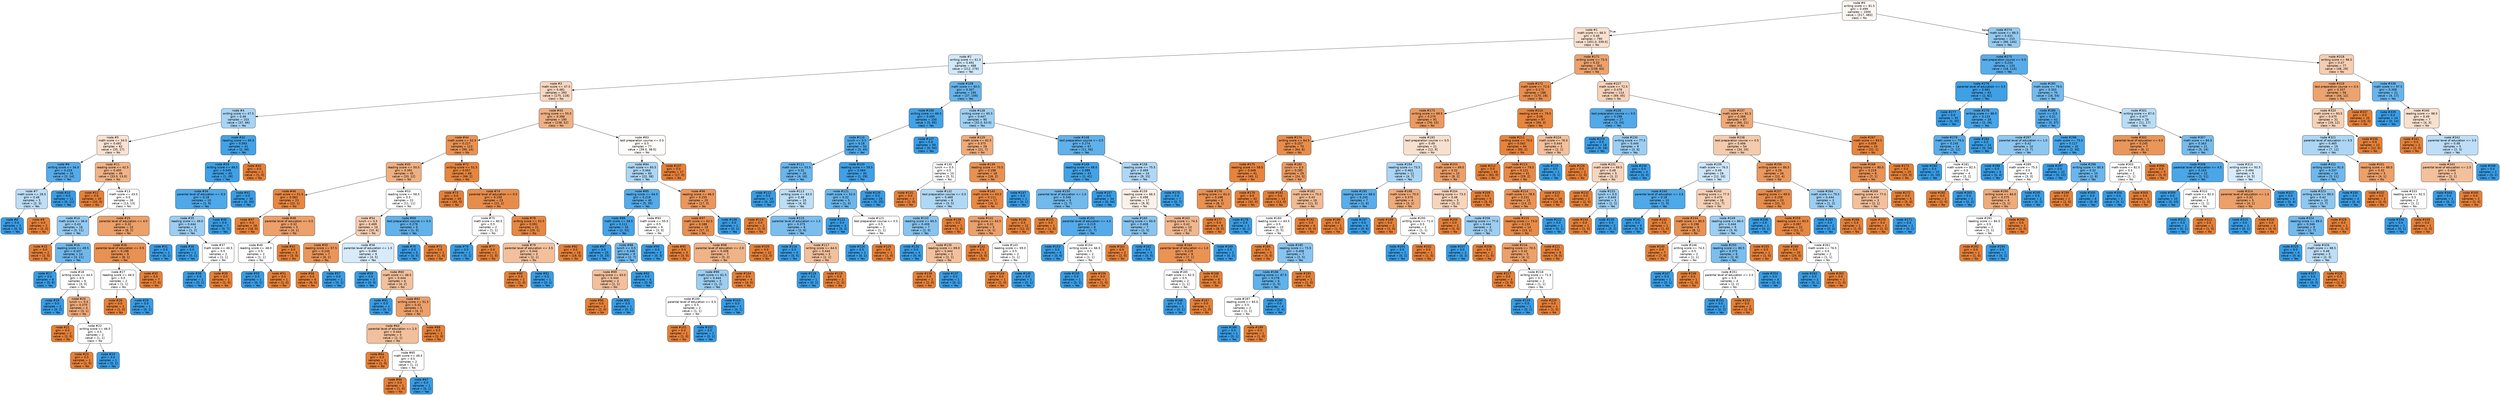 digraph Tree {
node [shape=box, style="filled, rounded", color="black", fontname="helvetica"] ;
edge [fontname="helvetica"] ;
0 [label="node #0\nwriting score <= 81.5\ngini = 0.499\nsamples = 1000\nvalue = [517, 483]\nclass = No", fillcolor="#fdf7f2"] ;
1 [label="node #1\nmath score <= 66.5\ngini = 0.49\nsamples = 790\nvalue = [451.0, 339.0]\nclass = No", fillcolor="#f9e0ce"] ;
0 -> 1 [labeldistance=2.5, labelangle=45, headlabel="True"] ;
2 [label="node #2\nwriting score <= 61.5\ngini = 0.491\nsamples = 488\nvalue = [212, 276]\nclass = Yes", fillcolor="#d1e8f9"] ;
1 -> 2 ;
3 [label="node #3\nmath score <= 47.5\ngini = 0.481\nsamples = 293\nvalue = [175, 118]\nclass = No", fillcolor="#f7d6bf"] ;
2 -> 3 ;
4 [label="node #4\nwriting score <= 47.5\ngini = 0.46\nsamples = 103\nvalue = [37, 66]\nclass = Yes", fillcolor="#a8d4f4"] ;
3 -> 4 ;
5 [label="node #5\nmath score <= 34.5\ngini = 0.492\nsamples = 62\nvalue = [35, 27]\nclass = No", fillcolor="#f9e2d2"] ;
4 -> 5 ;
6 [label="node #6\nwriting score <= 34.0\ngini = 0.219\nsamples = 16\nvalue = [2, 14]\nclass = Yes", fillcolor="#55abe9"] ;
5 -> 6 ;
7 [label="node #7\nmath score <= 28.5\ngini = 0.48\nsamples = 5\nvalue = [2, 3]\nclass = Yes", fillcolor="#bddef6"] ;
6 -> 7 ;
8 [label="node #8\ngini = 0.0\nsamples = 3\nvalue = [0, 3]\nclass = Yes", fillcolor="#399de5"] ;
7 -> 8 ;
9 [label="node #9\ngini = 0.0\nsamples = 2\nvalue = [2, 0]\nclass = No", fillcolor="#e58139"] ;
7 -> 9 ;
10 [label="node #10\ngini = 0.0\nsamples = 11\nvalue = [0, 11]\nclass = Yes", fillcolor="#399de5"] ;
6 -> 10 ;
11 [label="node #11\nreading score <= 42.5\ngini = 0.405\nsamples = 46\nvalue = [33.0, 13.0]\nclass = No", fillcolor="#efb387"] ;
5 -> 11 ;
12 [label="node #12\ngini = 0.0\nsamples = 20\nvalue = [20, 0]\nclass = No", fillcolor="#e58139"] ;
11 -> 12 ;
13 [label="node #13\nmath score <= 43.5\ngini = 0.5\nsamples = 26\nvalue = [13, 13]\nclass = No", fillcolor="#ffffff"] ;
11 -> 13 ;
14 [label="node #14\nmath score <= 36.0\ngini = 0.43\nsamples = 16\nvalue = [5, 11]\nclass = Yes", fillcolor="#93caf1"] ;
13 -> 14 ;
15 [label="node #15\ngini = 0.0\nsamples = 2\nvalue = [2, 0]\nclass = No", fillcolor="#e58139"] ;
14 -> 15 ;
16 [label="node #16\nreading score <= 49.5\ngini = 0.337\nsamples = 14\nvalue = [3, 11]\nclass = Yes", fillcolor="#6fb8ec"] ;
14 -> 16 ;
17 [label="node #17\ngini = 0.0\nsamples = 8\nvalue = [0, 8]\nclass = Yes", fillcolor="#399de5"] ;
16 -> 17 ;
18 [label="node #18\nwriting score <= 44.5\ngini = 0.5\nsamples = 6\nvalue = [3, 3]\nclass = No", fillcolor="#ffffff"] ;
16 -> 18 ;
19 [label="node #19\ngini = 0.0\nsamples = 2\nvalue = [0, 2]\nclass = Yes", fillcolor="#399de5"] ;
18 -> 19 ;
20 [label="node #20\nlunch <= 0.5\ngini = 0.375\nsamples = 4\nvalue = [3, 1]\nclass = No", fillcolor="#eeab7b"] ;
18 -> 20 ;
21 [label="node #21\ngini = 0.0\nsamples = 2\nvalue = [2, 0]\nclass = No", fillcolor="#e58139"] ;
20 -> 21 ;
22 [label="node #22\nwriting score <= 46.0\ngini = 0.5\nsamples = 2\nvalue = [1, 1]\nclass = No", fillcolor="#ffffff"] ;
20 -> 22 ;
23 [label="node #23\ngini = 0.0\nsamples = 1\nvalue = [1, 0]\nclass = No", fillcolor="#e58139"] ;
22 -> 23 ;
24 [label="node #24\ngini = 0.0\nsamples = 1\nvalue = [0, 1]\nclass = Yes", fillcolor="#399de5"] ;
22 -> 24 ;
25 [label="node #25\nparental level of education <= 4.0\ngini = 0.32\nsamples = 10\nvalue = [8, 2]\nclass = No", fillcolor="#eca06a"] ;
13 -> 25 ;
26 [label="node #26\nparental level of education <= 0.5\ngini = 0.198\nsamples = 9\nvalue = [8, 1]\nclass = No", fillcolor="#e89152"] ;
25 -> 26 ;
27 [label="node #27\nreading score <= 46.5\ngini = 0.5\nsamples = 2\nvalue = [1, 1]\nclass = No", fillcolor="#ffffff"] ;
26 -> 27 ;
28 [label="node #28\ngini = 0.0\nsamples = 1\nvalue = [1, 0]\nclass = No", fillcolor="#e58139"] ;
27 -> 28 ;
29 [label="node #29\ngini = 0.0\nsamples = 1\nvalue = [0, 1]\nclass = Yes", fillcolor="#399de5"] ;
27 -> 29 ;
30 [label="node #30\ngini = 0.0\nsamples = 7\nvalue = [7, 0]\nclass = No", fillcolor="#e58139"] ;
26 -> 30 ;
31 [label="node #31\ngini = 0.0\nsamples = 1\nvalue = [0, 1]\nclass = Yes", fillcolor="#399de5"] ;
25 -> 31 ;
32 [label="node #32\nreading score <= 65.5\ngini = 0.093\nsamples = 41\nvalue = [2, 39]\nclass = Yes", fillcolor="#43a2e6"] ;
4 -> 32 ;
33 [label="node #33\nwriting score <= 49.5\ngini = 0.049\nsamples = 40\nvalue = [1, 39]\nclass = Yes", fillcolor="#3ea0e6"] ;
32 -> 33 ;
34 [label="node #34\nparental level of education <= 0.5\ngini = 0.18\nsamples = 10\nvalue = [1, 9]\nclass = Yes", fillcolor="#4fa8e8"] ;
33 -> 34 ;
35 [label="node #35\nreading score <= 49.0\ngini = 0.444\nsamples = 3\nvalue = [1, 2]\nclass = Yes", fillcolor="#9ccef2"] ;
34 -> 35 ;
36 [label="node #36\ngini = 0.0\nsamples = 1\nvalue = [0, 1]\nclass = Yes", fillcolor="#399de5"] ;
35 -> 36 ;
37 [label="node #37\nmath score <= 40.5\ngini = 0.5\nsamples = 2\nvalue = [1, 1]\nclass = No", fillcolor="#ffffff"] ;
35 -> 37 ;
38 [label="node #38\ngini = 0.0\nsamples = 1\nvalue = [0, 1]\nclass = Yes", fillcolor="#399de5"] ;
37 -> 38 ;
39 [label="node #39\ngini = 0.0\nsamples = 1\nvalue = [1, 0]\nclass = No", fillcolor="#e58139"] ;
37 -> 39 ;
40 [label="node #40\ngini = 0.0\nsamples = 7\nvalue = [0, 7]\nclass = Yes", fillcolor="#399de5"] ;
34 -> 40 ;
41 [label="node #41\ngini = 0.0\nsamples = 30\nvalue = [0, 30]\nclass = Yes", fillcolor="#399de5"] ;
33 -> 41 ;
42 [label="node #42\ngini = 0.0\nsamples = 1\nvalue = [1, 0]\nclass = No", fillcolor="#e58139"] ;
32 -> 42 ;
43 [label="node #43\nwriting score <= 55.5\ngini = 0.398\nsamples = 190\nvalue = [138, 52]\nclass = No", fillcolor="#efb084"] ;
3 -> 43 ;
44 [label="node #44\nmath score <= 52.5\ngini = 0.217\nsamples = 113\nvalue = [99, 14]\nclass = No", fillcolor="#e99355"] ;
43 -> 44 ;
45 [label="node #45\nreading score <= 50.5\ngini = 0.391\nsamples = 45\nvalue = [33, 12]\nclass = No", fillcolor="#eeaf81"] ;
44 -> 45 ;
46 [label="node #46\nmath score <= 51.5\ngini = 0.083\nsamples = 23\nvalue = [22, 1]\nclass = No", fillcolor="#e68742"] ;
45 -> 46 ;
47 [label="node #47\ngini = 0.0\nsamples = 18\nvalue = [18, 0]\nclass = No", fillcolor="#e58139"] ;
46 -> 47 ;
48 [label="node #48\nparental level of education <= 0.5\ngini = 0.32\nsamples = 5\nvalue = [4, 1]\nclass = No", fillcolor="#eca06a"] ;
46 -> 48 ;
49 [label="node #49\nreading score <= 48.0\ngini = 0.5\nsamples = 2\nvalue = [1, 1]\nclass = No", fillcolor="#ffffff"] ;
48 -> 49 ;
50 [label="node #50\ngini = 0.0\nsamples = 1\nvalue = [0, 1]\nclass = Yes", fillcolor="#399de5"] ;
49 -> 50 ;
51 [label="node #51\ngini = 0.0\nsamples = 1\nvalue = [1, 0]\nclass = No", fillcolor="#e58139"] ;
49 -> 51 ;
52 [label="node #52\ngini = 0.0\nsamples = 3\nvalue = [3, 0]\nclass = No", fillcolor="#e58139"] ;
48 -> 52 ;
53 [label="node #53\nreading score <= 58.5\ngini = 0.5\nsamples = 22\nvalue = [11, 11]\nclass = No", fillcolor="#ffffff"] ;
45 -> 53 ;
54 [label="node #54\nlunch <= 0.5\ngini = 0.469\nsamples = 16\nvalue = [10, 6]\nclass = No", fillcolor="#f5cdb0"] ;
53 -> 54 ;
55 [label="node #55\nreading score <= 57.5\ngini = 0.245\nsamples = 7\nvalue = [6, 1]\nclass = No", fillcolor="#e9965a"] ;
54 -> 55 ;
56 [label="node #56\ngini = 0.0\nsamples = 6\nvalue = [6, 0]\nclass = No", fillcolor="#e58139"] ;
55 -> 56 ;
57 [label="node #57\ngini = 0.0\nsamples = 1\nvalue = [0, 1]\nclass = Yes", fillcolor="#399de5"] ;
55 -> 57 ;
58 [label="node #58\nparental level of education <= 1.5\ngini = 0.494\nsamples = 9\nvalue = [4, 5]\nclass = Yes", fillcolor="#d7ebfa"] ;
54 -> 58 ;
59 [label="node #59\ngini = 0.0\nsamples = 3\nvalue = [0, 3]\nclass = Yes", fillcolor="#399de5"] ;
58 -> 59 ;
60 [label="node #60\nmath score <= 48.5\ngini = 0.444\nsamples = 6\nvalue = [4, 2]\nclass = No", fillcolor="#f2c09c"] ;
58 -> 60 ;
61 [label="node #61\ngini = 0.0\nsamples = 1\nvalue = [0, 1]\nclass = Yes", fillcolor="#399de5"] ;
60 -> 61 ;
62 [label="node #62\nwriting score <= 51.5\ngini = 0.32\nsamples = 5\nvalue = [4, 1]\nclass = No", fillcolor="#eca06a"] ;
60 -> 62 ;
63 [label="node #63\nparental level of education <= 2.5\ngini = 0.444\nsamples = 3\nvalue = [2, 1]\nclass = No", fillcolor="#f2c09c"] ;
62 -> 63 ;
64 [label="node #64\ngini = 0.0\nsamples = 1\nvalue = [1, 0]\nclass = No", fillcolor="#e58139"] ;
63 -> 64 ;
65 [label="node #65\nmath score <= 49.5\ngini = 0.5\nsamples = 2\nvalue = [1, 1]\nclass = No", fillcolor="#ffffff"] ;
63 -> 65 ;
66 [label="node #66\ngini = 0.0\nsamples = 1\nvalue = [1, 0]\nclass = No", fillcolor="#e58139"] ;
65 -> 66 ;
67 [label="node #67\ngini = 0.0\nsamples = 1\nvalue = [0, 1]\nclass = Yes", fillcolor="#399de5"] ;
65 -> 67 ;
68 [label="node #68\ngini = 0.0\nsamples = 2\nvalue = [2, 0]\nclass = No", fillcolor="#e58139"] ;
62 -> 68 ;
69 [label="node #69\ntest preparation course <= 0.5\ngini = 0.278\nsamples = 6\nvalue = [1, 5]\nclass = Yes", fillcolor="#61b1ea"] ;
53 -> 69 ;
70 [label="node #70\ngini = 0.0\nsamples = 5\nvalue = [0, 5]\nclass = Yes", fillcolor="#399de5"] ;
69 -> 70 ;
71 [label="node #71\ngini = 0.0\nsamples = 1\nvalue = [1, 0]\nclass = No", fillcolor="#e58139"] ;
69 -> 71 ;
72 [label="node #72\nwriting score <= 51.5\ngini = 0.057\nsamples = 68\nvalue = [66, 2]\nclass = No", fillcolor="#e6853f"] ;
44 -> 72 ;
73 [label="node #73\ngini = 0.0\nsamples = 45\nvalue = [45, 0]\nclass = No", fillcolor="#e58139"] ;
72 -> 73 ;
74 [label="node #74\nparental level of education <= 0.5\ngini = 0.159\nsamples = 23\nvalue = [21, 2]\nclass = No", fillcolor="#e78d4c"] ;
72 -> 74 ;
75 [label="node #75\nmath score <= 60.5\ngini = 0.5\nsamples = 2\nvalue = [1, 1]\nclass = No", fillcolor="#ffffff"] ;
74 -> 75 ;
76 [label="node #76\ngini = 0.0\nsamples = 1\nvalue = [0, 1]\nclass = Yes", fillcolor="#399de5"] ;
75 -> 76 ;
77 [label="node #77\ngini = 0.0\nsamples = 1\nvalue = [1, 0]\nclass = No", fillcolor="#e58139"] ;
75 -> 77 ;
78 [label="node #78\nwriting score <= 52.5\ngini = 0.091\nsamples = 21\nvalue = [20, 1]\nclass = No", fillcolor="#e68743"] ;
74 -> 78 ;
79 [label="node #79\nparental level of education <= 3.5\ngini = 0.444\nsamples = 3\nvalue = [2, 1]\nclass = No", fillcolor="#f2c09c"] ;
78 -> 79 ;
80 [label="node #80\ngini = 0.0\nsamples = 2\nvalue = [2, 0]\nclass = No", fillcolor="#e58139"] ;
79 -> 80 ;
81 [label="node #81\ngini = 0.0\nsamples = 1\nvalue = [0, 1]\nclass = Yes", fillcolor="#399de5"] ;
79 -> 81 ;
82 [label="node #82\ngini = 0.0\nsamples = 18\nvalue = [18, 0]\nclass = No", fillcolor="#e58139"] ;
78 -> 82 ;
83 [label="node #83\ntest preparation course <= 0.5\ngini = 0.5\nsamples = 77\nvalue = [39.0, 38.0]\nclass = No", fillcolor="#fefcfa"] ;
43 -> 83 ;
84 [label="node #84\nmath score <= 60.5\ngini = 0.464\nsamples = 60\nvalue = [22, 38]\nclass = Yes", fillcolor="#acd6f4"] ;
83 -> 84 ;
85 [label="node #85\nreading score <= 64.5\ngini = 0.219\nsamples = 40\nvalue = [5, 35]\nclass = Yes", fillcolor="#55abe9"] ;
84 -> 85 ;
86 [label="node #86\nmath score <= 58.5\ngini = 0.111\nsamples = 34\nvalue = [2, 32]\nclass = Yes", fillcolor="#45a3e7"] ;
85 -> 86 ;
87 [label="node #87\ngini = 0.0\nsamples = 25\nvalue = [0, 25]\nclass = Yes", fillcolor="#399de5"] ;
86 -> 87 ;
88 [label="node #88\nlunch <= 0.5\ngini = 0.346\nsamples = 9\nvalue = [2, 7]\nclass = Yes", fillcolor="#72b9ec"] ;
86 -> 88 ;
89 [label="node #89\nreading score <= 63.0\ngini = 0.444\nsamples = 3\nvalue = [2, 1]\nclass = No", fillcolor="#f2c09c"] ;
88 -> 89 ;
90 [label="node #90\ngini = 0.0\nsamples = 2\nvalue = [2, 0]\nclass = No", fillcolor="#e58139"] ;
89 -> 90 ;
91 [label="node #91\ngini = 0.0\nsamples = 1\nvalue = [0, 1]\nclass = Yes", fillcolor="#399de5"] ;
89 -> 91 ;
92 [label="node #92\ngini = 0.0\nsamples = 6\nvalue = [0, 6]\nclass = Yes", fillcolor="#399de5"] ;
88 -> 92 ;
93 [label="node #93\nmath score <= 55.5\ngini = 0.5\nsamples = 6\nvalue = [3, 3]\nclass = No", fillcolor="#ffffff"] ;
85 -> 93 ;
94 [label="node #94\ngini = 0.0\nsamples = 3\nvalue = [0, 3]\nclass = Yes", fillcolor="#399de5"] ;
93 -> 94 ;
95 [label="node #95\ngini = 0.0\nsamples = 3\nvalue = [3, 0]\nclass = No", fillcolor="#e58139"] ;
93 -> 95 ;
96 [label="node #96\nreading score <= 66.5\ngini = 0.255\nsamples = 20\nvalue = [17, 3]\nclass = No", fillcolor="#ea975c"] ;
84 -> 96 ;
97 [label="node #97\nmath score <= 62.5\ngini = 0.188\nsamples = 19\nvalue = [17, 2]\nclass = No", fillcolor="#e89050"] ;
96 -> 97 ;
98 [label="node #98\nparental level of education <= 2.0\ngini = 0.408\nsamples = 7\nvalue = [5, 2]\nclass = No", fillcolor="#efb388"] ;
97 -> 98 ;
99 [label="node #99\nmath score <= 61.5\ngini = 0.444\nsamples = 3\nvalue = [1, 2]\nclass = Yes", fillcolor="#9ccef2"] ;
98 -> 99 ;
100 [label="node #100\nparental level of education <= 0.5\ngini = 0.5\nsamples = 2\nvalue = [1, 1]\nclass = No", fillcolor="#ffffff"] ;
99 -> 100 ;
101 [label="node #101\ngini = 0.0\nsamples = 1\nvalue = [1, 0]\nclass = No", fillcolor="#e58139"] ;
100 -> 101 ;
102 [label="node #102\ngini = 0.0\nsamples = 1\nvalue = [0, 1]\nclass = Yes", fillcolor="#399de5"] ;
100 -> 102 ;
103 [label="node #103\ngini = 0.0\nsamples = 1\nvalue = [0, 1]\nclass = Yes", fillcolor="#399de5"] ;
99 -> 103 ;
104 [label="node #104\ngini = 0.0\nsamples = 4\nvalue = [4, 0]\nclass = No", fillcolor="#e58139"] ;
98 -> 104 ;
105 [label="node #105\ngini = 0.0\nsamples = 12\nvalue = [12, 0]\nclass = No", fillcolor="#e58139"] ;
97 -> 105 ;
106 [label="node #106\ngini = 0.0\nsamples = 1\nvalue = [0, 1]\nclass = Yes", fillcolor="#399de5"] ;
96 -> 106 ;
107 [label="node #107\ngini = 0.0\nsamples = 17\nvalue = [17, 0]\nclass = No", fillcolor="#e58139"] ;
83 -> 107 ;
108 [label="node #108\nmath score <= 60.5\ngini = 0.307\nsamples = 195\nvalue = [37, 158]\nclass = Yes", fillcolor="#67b4eb"] ;
2 -> 108 ;
109 [label="node #109\nwriting score <= 66.5\ngini = 0.095\nsamples = 100\nvalue = [5, 95]\nclass = Yes", fillcolor="#43a2e6"] ;
108 -> 109 ;
110 [label="node #110\nlunch <= 0.5\ngini = 0.18\nsamples = 50\nvalue = [5, 45]\nclass = Yes", fillcolor="#4fa8e8"] ;
109 -> 110 ;
111 [label="node #111\nmath score <= 53.5\ngini = 0.32\nsamples = 20\nvalue = [4, 16]\nclass = Yes", fillcolor="#6ab6ec"] ;
110 -> 111 ;
112 [label="node #112\ngini = 0.0\nsamples = 10\nvalue = [0, 10]\nclass = Yes", fillcolor="#399de5"] ;
111 -> 112 ;
113 [label="node #113\nwriting score <= 63.5\ngini = 0.48\nsamples = 10\nvalue = [4, 6]\nclass = Yes", fillcolor="#bddef6"] ;
111 -> 113 ;
114 [label="node #114\ngini = 0.0\nsamples = 2\nvalue = [2, 0]\nclass = No", fillcolor="#e58139"] ;
113 -> 114 ;
115 [label="node #115\nparental level of education <= 1.5\ngini = 0.375\nsamples = 8\nvalue = [2, 6]\nclass = Yes", fillcolor="#7bbeee"] ;
113 -> 115 ;
116 [label="node #116\ngini = 0.0\nsamples = 5\nvalue = [0, 5]\nclass = Yes", fillcolor="#399de5"] ;
115 -> 116 ;
117 [label="node #117\nwriting score <= 64.5\ngini = 0.444\nsamples = 3\nvalue = [2, 1]\nclass = No", fillcolor="#f2c09c"] ;
115 -> 117 ;
118 [label="node #118\ngini = 0.0\nsamples = 1\nvalue = [0, 1]\nclass = Yes", fillcolor="#399de5"] ;
117 -> 118 ;
119 [label="node #119\ngini = 0.0\nsamples = 2\nvalue = [2, 0]\nclass = No", fillcolor="#e58139"] ;
117 -> 119 ;
120 [label="node #120\nreading score <= 59.5\ngini = 0.064\nsamples = 30\nvalue = [1, 29]\nclass = Yes", fillcolor="#40a0e6"] ;
110 -> 120 ;
121 [label="node #121\nmath score <= 52.0\ngini = 0.32\nsamples = 5\nvalue = [1, 4]\nclass = Yes", fillcolor="#6ab6ec"] ;
120 -> 121 ;
122 [label="node #122\ngini = 0.0\nsamples = 3\nvalue = [0, 3]\nclass = Yes", fillcolor="#399de5"] ;
121 -> 122 ;
123 [label="node #123\ntest preparation course <= 0.5\ngini = 0.5\nsamples = 2\nvalue = [1, 1]\nclass = No", fillcolor="#ffffff"] ;
121 -> 123 ;
124 [label="node #124\ngini = 0.0\nsamples = 1\nvalue = [0, 1]\nclass = Yes", fillcolor="#399de5"] ;
123 -> 124 ;
125 [label="node #125\ngini = 0.0\nsamples = 1\nvalue = [1, 0]\nclass = No", fillcolor="#e58139"] ;
123 -> 125 ;
126 [label="node #126\ngini = 0.0\nsamples = 25\nvalue = [0, 25]\nclass = Yes", fillcolor="#399de5"] ;
120 -> 126 ;
127 [label="node #127\ngini = 0.0\nsamples = 50\nvalue = [0, 50]\nclass = Yes", fillcolor="#399de5"] ;
109 -> 127 ;
128 [label="node #128\nwriting score <= 65.5\ngini = 0.447\nsamples = 95\nvalue = [32.0, 63.0]\nclass = Yes", fillcolor="#9ecff2"] ;
108 -> 128 ;
129 [label="node #129\nmath score <= 62.5\ngini = 0.375\nsamples = 28\nvalue = [21, 7]\nclass = No", fillcolor="#eeab7b"] ;
128 -> 129 ;
130 [label="node #130\nlunch <= 0.5\ngini = 0.5\nsamples = 10\nvalue = [5, 5]\nclass = No", fillcolor="#ffffff"] ;
129 -> 130 ;
131 [label="node #131\ngini = 0.0\nsamples = 2\nvalue = [2, 0]\nclass = No", fillcolor="#e58139"] ;
130 -> 131 ;
132 [label="node #132\ntest preparation course <= 0.5\ngini = 0.469\nsamples = 8\nvalue = [3, 5]\nclass = Yes", fillcolor="#b0d8f5"] ;
130 -> 132 ;
133 [label="node #133\nreading score <= 65.5\ngini = 0.408\nsamples = 7\nvalue = [2, 5]\nclass = Yes", fillcolor="#88c4ef"] ;
132 -> 133 ;
134 [label="node #134\ngini = 0.0\nsamples = 4\nvalue = [0, 4]\nclass = Yes", fillcolor="#399de5"] ;
133 -> 134 ;
135 [label="node #135\nreading score <= 69.0\ngini = 0.444\nsamples = 3\nvalue = [2, 1]\nclass = No", fillcolor="#f2c09c"] ;
133 -> 135 ;
136 [label="node #136\ngini = 0.0\nsamples = 2\nvalue = [2, 0]\nclass = No", fillcolor="#e58139"] ;
135 -> 136 ;
137 [label="node #137\ngini = 0.0\nsamples = 1\nvalue = [0, 1]\nclass = Yes", fillcolor="#399de5"] ;
135 -> 137 ;
138 [label="node #138\ngini = 0.0\nsamples = 1\nvalue = [1, 0]\nclass = No", fillcolor="#e58139"] ;
132 -> 138 ;
139 [label="node #139\nreading score <= 70.5\ngini = 0.198\nsamples = 18\nvalue = [16, 2]\nclass = No", fillcolor="#e89152"] ;
129 -> 139 ;
140 [label="node #140\nmath score <= 63.5\ngini = 0.111\nsamples = 17\nvalue = [16, 1]\nclass = No", fillcolor="#e78945"] ;
139 -> 140 ;
141 [label="node #141\nwriting score <= 63.5\ngini = 0.32\nsamples = 5\nvalue = [4, 1]\nclass = No", fillcolor="#eca06a"] ;
140 -> 141 ;
142 [label="node #142\ngini = 0.0\nsamples = 3\nvalue = [3, 0]\nclass = No", fillcolor="#e58139"] ;
141 -> 142 ;
143 [label="node #143\nreading score <= 59.0\ngini = 0.5\nsamples = 2\nvalue = [1, 1]\nclass = No", fillcolor="#ffffff"] ;
141 -> 143 ;
144 [label="node #144\ngini = 0.0\nsamples = 1\nvalue = [1, 0]\nclass = No", fillcolor="#e58139"] ;
143 -> 144 ;
145 [label="node #145\ngini = 0.0\nsamples = 1\nvalue = [0, 1]\nclass = Yes", fillcolor="#399de5"] ;
143 -> 145 ;
146 [label="node #146\ngini = 0.0\nsamples = 12\nvalue = [12, 0]\nclass = No", fillcolor="#e58139"] ;
140 -> 146 ;
147 [label="node #147\ngini = 0.0\nsamples = 1\nvalue = [0, 1]\nclass = Yes", fillcolor="#399de5"] ;
139 -> 147 ;
148 [label="node #148\ntest preparation course <= 0.5\ngini = 0.274\nsamples = 67\nvalue = [11, 56]\nclass = Yes", fillcolor="#60b0ea"] ;
128 -> 148 ;
149 [label="node #149\nreading score <= 68.0\ngini = 0.089\nsamples = 43\nvalue = [2, 41]\nclass = Yes", fillcolor="#43a2e6"] ;
148 -> 149 ;
150 [label="node #150\nparental level of education <= 1.0\ngini = 0.346\nsamples = 9\nvalue = [2, 7]\nclass = Yes", fillcolor="#72b9ec"] ;
149 -> 150 ;
151 [label="node #151\ngini = 0.0\nsamples = 1\nvalue = [1, 0]\nclass = No", fillcolor="#e58139"] ;
150 -> 151 ;
152 [label="node #152\nparental level of education <= 4.5\ngini = 0.219\nsamples = 8\nvalue = [1, 7]\nclass = Yes", fillcolor="#55abe9"] ;
150 -> 152 ;
153 [label="node #153\ngini = 0.0\nsamples = 6\nvalue = [0, 6]\nclass = Yes", fillcolor="#399de5"] ;
152 -> 153 ;
154 [label="node #154\nwriting score <= 66.5\ngini = 0.5\nsamples = 2\nvalue = [1, 1]\nclass = No", fillcolor="#ffffff"] ;
152 -> 154 ;
155 [label="node #155\ngini = 0.0\nsamples = 1\nvalue = [0, 1]\nclass = Yes", fillcolor="#399de5"] ;
154 -> 155 ;
156 [label="node #156\ngini = 0.0\nsamples = 1\nvalue = [1, 0]\nclass = No", fillcolor="#e58139"] ;
154 -> 156 ;
157 [label="node #157\ngini = 0.0\nsamples = 34\nvalue = [0, 34]\nclass = Yes", fillcolor="#399de5"] ;
149 -> 157 ;
158 [label="node #158\nreading score <= 75.5\ngini = 0.469\nsamples = 24\nvalue = [9, 15]\nclass = Yes", fillcolor="#b0d8f5"] ;
148 -> 158 ;
159 [label="node #159\nreading score <= 66.5\ngini = 0.498\nsamples = 17\nvalue = [9, 8]\nclass = No", fillcolor="#fcf1e9"] ;
158 -> 159 ;
160 [label="node #160\nreading score <= 60.0\ngini = 0.408\nsamples = 7\nvalue = [2, 5]\nclass = Yes", fillcolor="#88c4ef"] ;
159 -> 160 ;
161 [label="node #161\ngini = 0.0\nsamples = 2\nvalue = [2, 0]\nclass = No", fillcolor="#e58139"] ;
160 -> 161 ;
162 [label="node #162\ngini = 0.0\nsamples = 5\nvalue = [0, 5]\nclass = Yes", fillcolor="#399de5"] ;
160 -> 162 ;
163 [label="node #163\nwriting score <= 74.5\ngini = 0.42\nsamples = 10\nvalue = [7, 3]\nclass = No", fillcolor="#f0b78e"] ;
159 -> 163 ;
164 [label="node #164\nparental level of education <= 1.0\ngini = 0.219\nsamples = 8\nvalue = [7, 1]\nclass = No", fillcolor="#e99355"] ;
163 -> 164 ;
165 [label="node #165\nmath score <= 62.5\ngini = 0.5\nsamples = 2\nvalue = [1, 1]\nclass = No", fillcolor="#ffffff"] ;
164 -> 165 ;
166 [label="node #166\ngini = 0.0\nsamples = 1\nvalue = [0, 1]\nclass = Yes", fillcolor="#399de5"] ;
165 -> 166 ;
167 [label="node #167\ngini = 0.0\nsamples = 1\nvalue = [1, 0]\nclass = No", fillcolor="#e58139"] ;
165 -> 167 ;
168 [label="node #168\ngini = 0.0\nsamples = 6\nvalue = [6, 0]\nclass = No", fillcolor="#e58139"] ;
164 -> 168 ;
169 [label="node #169\ngini = 0.0\nsamples = 2\nvalue = [0, 2]\nclass = Yes", fillcolor="#399de5"] ;
163 -> 169 ;
170 [label="node #170\ngini = 0.0\nsamples = 7\nvalue = [0, 7]\nclass = Yes", fillcolor="#399de5"] ;
158 -> 170 ;
171 [label="node #171\nwriting score <= 73.5\ngini = 0.33\nsamples = 302\nvalue = [239, 63]\nclass = No", fillcolor="#eca26d"] ;
1 -> 171 ;
172 [label="node #172\nmath score <= 72.5\ngini = 0.173\nsamples = 188\nvalue = [170, 18]\nclass = No", fillcolor="#e88e4e"] ;
171 -> 172 ;
173 [label="node #173\nwriting score <= 69.5\ngini = 0.275\nsamples = 91\nvalue = [76, 15]\nclass = No", fillcolor="#ea9a60"] ;
172 -> 173 ;
174 [label="node #174\nwriting score <= 64.5\ngini = 0.157\nsamples = 70\nvalue = [64, 6]\nclass = No", fillcolor="#e78d4c"] ;
173 -> 174 ;
175 [label="node #175\nreading score <= 58.5\ngini = 0.048\nsamples = 41\nvalue = [40, 1]\nclass = No", fillcolor="#e6843e"] ;
174 -> 175 ;
176 [label="node #176\nwriting score <= 61.0\ngini = 0.198\nsamples = 9\nvalue = [8, 1]\nclass = No", fillcolor="#e89152"] ;
175 -> 176 ;
177 [label="node #177\ngini = 0.0\nsamples = 8\nvalue = [8, 0]\nclass = No", fillcolor="#e58139"] ;
176 -> 177 ;
178 [label="node #178\ngini = 0.0\nsamples = 1\nvalue = [0, 1]\nclass = Yes", fillcolor="#399de5"] ;
176 -> 178 ;
179 [label="node #179\ngini = 0.0\nsamples = 32\nvalue = [32, 0]\nclass = No", fillcolor="#e58139"] ;
175 -> 179 ;
180 [label="node #180\nlunch <= 0.5\ngini = 0.285\nsamples = 29\nvalue = [24, 5]\nclass = No", fillcolor="#ea9b62"] ;
174 -> 180 ;
181 [label="node #181\ngini = 0.0\nsamples = 13\nvalue = [13, 0]\nclass = No", fillcolor="#e58139"] ;
180 -> 181 ;
182 [label="node #182\nmath score <= 70.5\ngini = 0.43\nsamples = 16\nvalue = [11, 5]\nclass = No", fillcolor="#f1ba93"] ;
180 -> 182 ;
183 [label="node #183\nreading score <= 63.5\ngini = 0.5\nsamples = 10\nvalue = [5, 5]\nclass = No", fillcolor="#ffffff"] ;
182 -> 183 ;
184 [label="node #184\ngini = 0.0\nsamples = 3\nvalue = [3, 0]\nclass = No", fillcolor="#e58139"] ;
183 -> 184 ;
185 [label="node #185\nreading score <= 73.5\ngini = 0.408\nsamples = 7\nvalue = [2, 5]\nclass = Yes", fillcolor="#88c4ef"] ;
183 -> 185 ;
186 [label="node #186\nreading score <= 67.5\ngini = 0.278\nsamples = 6\nvalue = [1, 5]\nclass = Yes", fillcolor="#61b1ea"] ;
185 -> 186 ;
187 [label="node #187\nreading score <= 65.0\ngini = 0.5\nsamples = 2\nvalue = [1, 1]\nclass = No", fillcolor="#ffffff"] ;
186 -> 187 ;
188 [label="node #188\ngini = 0.0\nsamples = 1\nvalue = [0, 1]\nclass = Yes", fillcolor="#399de5"] ;
187 -> 188 ;
189 [label="node #189\ngini = 0.0\nsamples = 1\nvalue = [1, 0]\nclass = No", fillcolor="#e58139"] ;
187 -> 189 ;
190 [label="node #190\ngini = 0.0\nsamples = 4\nvalue = [0, 4]\nclass = Yes", fillcolor="#399de5"] ;
186 -> 190 ;
191 [label="node #191\ngini = 0.0\nsamples = 1\nvalue = [1, 0]\nclass = No", fillcolor="#e58139"] ;
185 -> 191 ;
192 [label="node #192\ngini = 0.0\nsamples = 6\nvalue = [6, 0]\nclass = No", fillcolor="#e58139"] ;
182 -> 192 ;
193 [label="node #193\ntest preparation course <= 0.5\ngini = 0.49\nsamples = 21\nvalue = [12, 9]\nclass = No", fillcolor="#f8e0ce"] ;
173 -> 193 ;
194 [label="node #194\nreading score <= 73.5\ngini = 0.463\nsamples = 11\nvalue = [4, 7]\nclass = Yes", fillcolor="#aad5f4"] ;
193 -> 194 ;
195 [label="node #195\nreading score <= 68.0\ngini = 0.245\nsamples = 7\nvalue = [1, 6]\nclass = Yes", fillcolor="#5aade9"] ;
194 -> 195 ;
196 [label="node #196\ngini = 0.0\nsamples = 1\nvalue = [1, 0]\nclass = No", fillcolor="#e58139"] ;
195 -> 196 ;
197 [label="node #197\ngini = 0.0\nsamples = 6\nvalue = [0, 6]\nclass = Yes", fillcolor="#399de5"] ;
195 -> 197 ;
198 [label="node #198\nmath score <= 70.0\ngini = 0.375\nsamples = 4\nvalue = [3, 1]\nclass = No", fillcolor="#eeab7b"] ;
194 -> 198 ;
199 [label="node #199\ngini = 0.0\nsamples = 2\nvalue = [2, 0]\nclass = No", fillcolor="#e58139"] ;
198 -> 199 ;
200 [label="node #200\nwriting score <= 71.0\ngini = 0.5\nsamples = 2\nvalue = [1, 1]\nclass = No", fillcolor="#ffffff"] ;
198 -> 200 ;
201 [label="node #201\ngini = 0.0\nsamples = 1\nvalue = [0, 1]\nclass = Yes", fillcolor="#399de5"] ;
200 -> 201 ;
202 [label="node #202\ngini = 0.0\nsamples = 1\nvalue = [1, 0]\nclass = No", fillcolor="#e58139"] ;
200 -> 202 ;
203 [label="node #203\nmath score <= 69.5\ngini = 0.32\nsamples = 10\nvalue = [8, 2]\nclass = No", fillcolor="#eca06a"] ;
193 -> 203 ;
204 [label="node #204\nreading score <= 73.5\ngini = 0.48\nsamples = 5\nvalue = [3, 2]\nclass = No", fillcolor="#f6d5bd"] ;
203 -> 204 ;
205 [label="node #205\ngini = 0.0\nsamples = 2\nvalue = [2, 0]\nclass = No", fillcolor="#e58139"] ;
204 -> 205 ;
206 [label="node #206\nreading score <= 77.0\ngini = 0.444\nsamples = 3\nvalue = [1, 2]\nclass = Yes", fillcolor="#9ccef2"] ;
204 -> 206 ;
207 [label="node #207\ngini = 0.0\nsamples = 2\nvalue = [0, 2]\nclass = Yes", fillcolor="#399de5"] ;
206 -> 207 ;
208 [label="node #208\ngini = 0.0\nsamples = 1\nvalue = [1, 0]\nclass = No", fillcolor="#e58139"] ;
206 -> 208 ;
209 [label="node #209\ngini = 0.0\nsamples = 5\nvalue = [5, 0]\nclass = No", fillcolor="#e58139"] ;
203 -> 209 ;
210 [label="node #210\nreading score <= 79.5\ngini = 0.06\nsamples = 97\nvalue = [94, 3]\nclass = No", fillcolor="#e6853f"] ;
172 -> 210 ;
211 [label="node #211\nwriting score <= 70.5\ngini = 0.042\nsamples = 94\nvalue = [92, 2]\nclass = No", fillcolor="#e6843d"] ;
210 -> 211 ;
212 [label="node #212\ngini = 0.0\nsamples = 63\nvalue = [63, 0]\nclass = No", fillcolor="#e58139"] ;
211 -> 212 ;
213 [label="node #213\nmath score <= 79.5\ngini = 0.121\nsamples = 31\nvalue = [29, 2]\nclass = No", fillcolor="#e78a47"] ;
211 -> 213 ;
214 [label="node #214\nmath score <= 78.5\ngini = 0.231\nsamples = 15\nvalue = [13, 2]\nclass = No", fillcolor="#e99457"] ;
213 -> 214 ;
215 [label="node #215\nreading score <= 73.0\ngini = 0.133\nsamples = 14\nvalue = [13, 1]\nclass = No", fillcolor="#e78b48"] ;
214 -> 215 ;
216 [label="node #216\nreading score <= 70.5\ngini = 0.32\nsamples = 5\nvalue = [4, 1]\nclass = No", fillcolor="#eca06a"] ;
215 -> 216 ;
217 [label="node #217\ngini = 0.0\nsamples = 3\nvalue = [3, 0]\nclass = No", fillcolor="#e58139"] ;
216 -> 217 ;
218 [label="node #218\nwriting score <= 71.5\ngini = 0.5\nsamples = 2\nvalue = [1, 1]\nclass = No", fillcolor="#ffffff"] ;
216 -> 218 ;
219 [label="node #219\ngini = 0.0\nsamples = 1\nvalue = [0, 1]\nclass = Yes", fillcolor="#399de5"] ;
218 -> 219 ;
220 [label="node #220\ngini = 0.0\nsamples = 1\nvalue = [1, 0]\nclass = No", fillcolor="#e58139"] ;
218 -> 220 ;
221 [label="node #221\ngini = 0.0\nsamples = 9\nvalue = [9, 0]\nclass = No", fillcolor="#e58139"] ;
215 -> 221 ;
222 [label="node #222\ngini = 0.0\nsamples = 1\nvalue = [0, 1]\nclass = Yes", fillcolor="#399de5"] ;
214 -> 222 ;
223 [label="node #223\ngini = 0.0\nsamples = 16\nvalue = [16, 0]\nclass = No", fillcolor="#e58139"] ;
213 -> 223 ;
224 [label="node #224\nmath score <= 76.0\ngini = 0.444\nsamples = 3\nvalue = [2, 1]\nclass = No", fillcolor="#f2c09c"] ;
210 -> 224 ;
225 [label="node #225\ngini = 0.0\nsamples = 1\nvalue = [0, 1]\nclass = Yes", fillcolor="#399de5"] ;
224 -> 225 ;
226 [label="node #226\ngini = 0.0\nsamples = 2\nvalue = [2, 0]\nclass = No", fillcolor="#e58139"] ;
224 -> 226 ;
227 [label="node #227\nmath score <= 72.5\ngini = 0.478\nsamples = 114\nvalue = [69, 45]\nclass = No", fillcolor="#f6d3ba"] ;
171 -> 227 ;
228 [label="node #228\ntest preparation course <= 0.5\ngini = 0.198\nsamples = 27\nvalue = [3, 24]\nclass = Yes", fillcolor="#52a9e8"] ;
227 -> 228 ;
229 [label="node #229\ngini = 0.0\nsamples = 18\nvalue = [0, 18]\nclass = Yes", fillcolor="#399de5"] ;
228 -> 229 ;
230 [label="node #230\nwriting score <= 77.5\ngini = 0.444\nsamples = 9\nvalue = [3, 6]\nclass = Yes", fillcolor="#9ccef2"] ;
228 -> 230 ;
231 [label="node #231\nmath score <= 69.5\ngini = 0.48\nsamples = 5\nvalue = [3, 2]\nclass = No", fillcolor="#f6d5bd"] ;
230 -> 231 ;
232 [label="node #232\ngini = 0.0\nsamples = 2\nvalue = [2, 0]\nclass = No", fillcolor="#e58139"] ;
231 -> 232 ;
233 [label="node #233\nlunch <= 0.5\ngini = 0.444\nsamples = 3\nvalue = [1, 2]\nclass = Yes", fillcolor="#9ccef2"] ;
231 -> 233 ;
234 [label="node #234\ngini = 0.0\nsamples = 1\nvalue = [1, 0]\nclass = No", fillcolor="#e58139"] ;
233 -> 234 ;
235 [label="node #235\ngini = 0.0\nsamples = 2\nvalue = [0, 2]\nclass = Yes", fillcolor="#399de5"] ;
233 -> 235 ;
236 [label="node #236\ngini = 0.0\nsamples = 4\nvalue = [0, 4]\nclass = Yes", fillcolor="#399de5"] ;
230 -> 236 ;
237 [label="node #237\nmath score <= 81.5\ngini = 0.366\nsamples = 87\nvalue = [66, 21]\nclass = No", fillcolor="#eda978"] ;
227 -> 237 ;
238 [label="node #238\ntest preparation course <= 0.5\ngini = 0.466\nsamples = 54\nvalue = [34, 20]\nclass = No", fillcolor="#f4cbad"] ;
237 -> 238 ;
239 [label="node #239\nmath score <= 76.5\ngini = 0.49\nsamples = 28\nvalue = [12, 16]\nclass = Yes", fillcolor="#cee6f8"] ;
238 -> 239 ;
240 [label="node #240\nparental level of education <= 3.5\ngini = 0.18\nsamples = 10\nvalue = [1, 9]\nclass = Yes", fillcolor="#4fa8e8"] ;
239 -> 240 ;
241 [label="node #241\ngini = 0.0\nsamples = 9\nvalue = [0, 9]\nclass = Yes", fillcolor="#399de5"] ;
240 -> 241 ;
242 [label="node #242\ngini = 0.0\nsamples = 1\nvalue = [1, 0]\nclass = No", fillcolor="#e58139"] ;
240 -> 242 ;
243 [label="node #243\nwriting score <= 77.5\ngini = 0.475\nsamples = 18\nvalue = [11, 7]\nclass = No", fillcolor="#f6d1b7"] ;
239 -> 243 ;
244 [label="node #244\nmath score <= 80.5\ngini = 0.198\nsamples = 9\nvalue = [8, 1]\nclass = No", fillcolor="#e89152"] ;
243 -> 244 ;
245 [label="node #245\ngini = 0.0\nsamples = 7\nvalue = [7, 0]\nclass = No", fillcolor="#e58139"] ;
244 -> 245 ;
246 [label="node #246\nwriting score <= 74.5\ngini = 0.5\nsamples = 2\nvalue = [1, 1]\nclass = No", fillcolor="#ffffff"] ;
244 -> 246 ;
247 [label="node #247\ngini = 0.0\nsamples = 1\nvalue = [0, 1]\nclass = Yes", fillcolor="#399de5"] ;
246 -> 247 ;
248 [label="node #248\ngini = 0.0\nsamples = 1\nvalue = [1, 0]\nclass = No", fillcolor="#e58139"] ;
246 -> 248 ;
249 [label="node #249\nreading score <= 86.0\ngini = 0.444\nsamples = 9\nvalue = [3, 6]\nclass = Yes", fillcolor="#9ccef2"] ;
243 -> 249 ;
250 [label="node #250\nreading score <= 80.5\ngini = 0.375\nsamples = 8\nvalue = [2, 6]\nclass = Yes", fillcolor="#7bbeee"] ;
249 -> 250 ;
251 [label="node #251\nparental level of education <= 2.5\ngini = 0.5\nsamples = 4\nvalue = [2, 2]\nclass = No", fillcolor="#ffffff"] ;
250 -> 251 ;
252 [label="node #252\ngini = 0.0\nsamples = 2\nvalue = [0, 2]\nclass = Yes", fillcolor="#399de5"] ;
251 -> 252 ;
253 [label="node #253\ngini = 0.0\nsamples = 2\nvalue = [2, 0]\nclass = No", fillcolor="#e58139"] ;
251 -> 253 ;
254 [label="node #254\ngini = 0.0\nsamples = 4\nvalue = [0, 4]\nclass = Yes", fillcolor="#399de5"] ;
250 -> 254 ;
255 [label="node #255\ngini = 0.0\nsamples = 1\nvalue = [1, 0]\nclass = No", fillcolor="#e58139"] ;
249 -> 255 ;
256 [label="node #256\nwriting score <= 80.5\ngini = 0.26\nsamples = 26\nvalue = [22, 4]\nclass = No", fillcolor="#ea985d"] ;
238 -> 256 ;
257 [label="node #257\nreading score <= 69.5\ngini = 0.159\nsamples = 23\nvalue = [21, 2]\nclass = No", fillcolor="#e78d4c"] ;
256 -> 257 ;
258 [label="node #258\ngini = 0.0\nsamples = 1\nvalue = [0, 1]\nclass = Yes", fillcolor="#399de5"] ;
257 -> 258 ;
259 [label="node #259\nreading score <= 83.5\ngini = 0.087\nsamples = 22\nvalue = [21, 1]\nclass = No", fillcolor="#e68742"] ;
257 -> 259 ;
260 [label="node #260\ngini = 0.0\nsamples = 20\nvalue = [20, 0]\nclass = No", fillcolor="#e58139"] ;
259 -> 260 ;
261 [label="node #261\nmath score <= 76.5\ngini = 0.5\nsamples = 2\nvalue = [1, 1]\nclass = No", fillcolor="#ffffff"] ;
259 -> 261 ;
262 [label="node #262\ngini = 0.0\nsamples = 1\nvalue = [0, 1]\nclass = Yes", fillcolor="#399de5"] ;
261 -> 262 ;
263 [label="node #263\ngini = 0.0\nsamples = 1\nvalue = [1, 0]\nclass = No", fillcolor="#e58139"] ;
261 -> 263 ;
264 [label="node #264\nmath score <= 79.5\ngini = 0.444\nsamples = 3\nvalue = [1, 2]\nclass = Yes", fillcolor="#9ccef2"] ;
256 -> 264 ;
265 [label="node #265\ngini = 0.0\nsamples = 2\nvalue = [0, 2]\nclass = Yes", fillcolor="#399de5"] ;
264 -> 265 ;
266 [label="node #266\ngini = 0.0\nsamples = 1\nvalue = [1, 0]\nclass = No", fillcolor="#e58139"] ;
264 -> 266 ;
267 [label="node #267\nmath score <= 83.5\ngini = 0.059\nsamples = 33\nvalue = [32, 1]\nclass = No", fillcolor="#e6853f"] ;
237 -> 267 ;
268 [label="node #268\nreading score <= 80.0\ngini = 0.219\nsamples = 8\nvalue = [7, 1]\nclass = No", fillcolor="#e99355"] ;
267 -> 268 ;
269 [label="node #269\nreading score <= 77.0\ngini = 0.444\nsamples = 3\nvalue = [2, 1]\nclass = No", fillcolor="#f2c09c"] ;
268 -> 269 ;
270 [label="node #270\ngini = 0.0\nsamples = 2\nvalue = [2, 0]\nclass = No", fillcolor="#e58139"] ;
269 -> 270 ;
271 [label="node #271\ngini = 0.0\nsamples = 1\nvalue = [0, 1]\nclass = Yes", fillcolor="#399de5"] ;
269 -> 271 ;
272 [label="node #272\ngini = 0.0\nsamples = 5\nvalue = [5, 0]\nclass = No", fillcolor="#e58139"] ;
268 -> 272 ;
273 [label="node #273\ngini = 0.0\nsamples = 25\nvalue = [25, 0]\nclass = No", fillcolor="#e58139"] ;
267 -> 273 ;
274 [label="node #274\nmath score <= 86.5\ngini = 0.431\nsamples = 210\nvalue = [66, 144]\nclass = Yes", fillcolor="#94caf1"] ;
0 -> 274 [labeldistance=2.5, labelangle=-45, headlabel="False"] ;
275 [label="node #275\ntest preparation course <= 0.5\ngini = 0.234\nsamples = 133\nvalue = [18, 115]\nclass = Yes", fillcolor="#58ace9"] ;
274 -> 275 ;
276 [label="node #276\nparental level of education <= 3.5\ngini = 0.061\nsamples = 63\nvalue = [2, 61]\nclass = Yes", fillcolor="#3fa0e6"] ;
275 -> 276 ;
277 [label="node #277\ngini = 0.0\nsamples = 35\nvalue = [0, 35]\nclass = Yes", fillcolor="#399de5"] ;
276 -> 277 ;
278 [label="node #278\nwriting score <= 86.5\ngini = 0.133\nsamples = 28\nvalue = [2, 26]\nclass = Yes", fillcolor="#48a5e7"] ;
276 -> 278 ;
279 [label="node #279\nmath score <= 79.5\ngini = 0.245\nsamples = 14\nvalue = [2, 12]\nclass = Yes", fillcolor="#5aade9"] ;
278 -> 279 ;
280 [label="node #280\ngini = 0.0\nsamples = 10\nvalue = [0, 10]\nclass = Yes", fillcolor="#399de5"] ;
279 -> 280 ;
281 [label="node #281\nmath score <= 82.5\ngini = 0.5\nsamples = 4\nvalue = [2, 2]\nclass = No", fillcolor="#ffffff"] ;
279 -> 281 ;
282 [label="node #282\ngini = 0.0\nsamples = 2\nvalue = [2, 0]\nclass = No", fillcolor="#e58139"] ;
281 -> 282 ;
283 [label="node #283\ngini = 0.0\nsamples = 2\nvalue = [0, 2]\nclass = Yes", fillcolor="#399de5"] ;
281 -> 283 ;
284 [label="node #284\ngini = 0.0\nsamples = 14\nvalue = [0, 14]\nclass = Yes", fillcolor="#399de5"] ;
278 -> 284 ;
285 [label="node #285\nmath score <= 79.5\ngini = 0.353\nsamples = 70\nvalue = [16, 54]\nclass = Yes", fillcolor="#74baed"] ;
275 -> 285 ;
286 [label="node #286\nlunch <= 0.5\ngini = 0.21\nsamples = 42\nvalue = [5, 37]\nclass = Yes", fillcolor="#54aae9"] ;
285 -> 286 ;
287 [label="node #287\nparental level of education <= 1.0\ngini = 0.42\nsamples = 10\nvalue = [3, 7]\nclass = Yes", fillcolor="#8ec7f0"] ;
286 -> 287 ;
288 [label="node #288\ngini = 0.0\nsamples = 4\nvalue = [0, 4]\nclass = Yes", fillcolor="#399de5"] ;
287 -> 288 ;
289 [label="node #289\nmath score <= 75.5\ngini = 0.5\nsamples = 6\nvalue = [3, 3]\nclass = No", fillcolor="#ffffff"] ;
287 -> 289 ;
290 [label="node #290\nwriting score <= 84.0\ngini = 0.375\nsamples = 4\nvalue = [3, 1]\nclass = No", fillcolor="#eeab7b"] ;
289 -> 290 ;
291 [label="node #291\nreading score <= 84.5\ngini = 0.5\nsamples = 2\nvalue = [1, 1]\nclass = No", fillcolor="#ffffff"] ;
290 -> 291 ;
292 [label="node #292\ngini = 0.0\nsamples = 1\nvalue = [1, 0]\nclass = No", fillcolor="#e58139"] ;
291 -> 292 ;
293 [label="node #293\ngini = 0.0\nsamples = 1\nvalue = [0, 1]\nclass = Yes", fillcolor="#399de5"] ;
291 -> 293 ;
294 [label="node #294\ngini = 0.0\nsamples = 2\nvalue = [2, 0]\nclass = No", fillcolor="#e58139"] ;
290 -> 294 ;
295 [label="node #295\ngini = 0.0\nsamples = 2\nvalue = [0, 2]\nclass = Yes", fillcolor="#399de5"] ;
289 -> 295 ;
296 [label="node #296\nmath score <= 75.5\ngini = 0.117\nsamples = 32\nvalue = [2, 30]\nclass = Yes", fillcolor="#46a4e7"] ;
286 -> 296 ;
297 [label="node #297\ngini = 0.0\nsamples = 22\nvalue = [0, 22]\nclass = Yes", fillcolor="#399de5"] ;
296 -> 297 ;
298 [label="node #298\nwriting score <= 85.5\ngini = 0.32\nsamples = 10\nvalue = [2, 8]\nclass = Yes", fillcolor="#6ab6ec"] ;
296 -> 298 ;
299 [label="node #299\ngini = 0.0\nsamples = 2\nvalue = [2, 0]\nclass = No", fillcolor="#e58139"] ;
298 -> 299 ;
300 [label="node #300\ngini = 0.0\nsamples = 8\nvalue = [0, 8]\nclass = Yes", fillcolor="#399de5"] ;
298 -> 300 ;
301 [label="node #301\nwriting score <= 87.0\ngini = 0.477\nsamples = 28\nvalue = [11, 17]\nclass = Yes", fillcolor="#b9dcf6"] ;
285 -> 301 ;
302 [label="node #302\nparental level of education <= 0.5\ngini = 0.245\nsamples = 7\nvalue = [6, 1]\nclass = No", fillcolor="#e9965a"] ;
301 -> 302 ;
303 [label="node #303\nmath score <= 82.0\ngini = 0.5\nsamples = 2\nvalue = [1, 1]\nclass = No", fillcolor="#ffffff"] ;
302 -> 303 ;
304 [label="node #304\ngini = 0.0\nsamples = 1\nvalue = [0, 1]\nclass = Yes", fillcolor="#399de5"] ;
303 -> 304 ;
305 [label="node #305\ngini = 0.0\nsamples = 1\nvalue = [1, 0]\nclass = No", fillcolor="#e58139"] ;
303 -> 305 ;
306 [label="node #306\ngini = 0.0\nsamples = 5\nvalue = [5, 0]\nclass = No", fillcolor="#e58139"] ;
302 -> 306 ;
307 [label="node #307\nmath score <= 84.5\ngini = 0.363\nsamples = 21\nvalue = [5, 16]\nclass = Yes", fillcolor="#77bced"] ;
301 -> 307 ;
308 [label="node #308\nparental level of education <= 4.5\ngini = 0.153\nsamples = 12\nvalue = [1, 11]\nclass = Yes", fillcolor="#4ba6e7"] ;
307 -> 308 ;
309 [label="node #309\ngini = 0.0\nsamples = 10\nvalue = [0, 10]\nclass = Yes", fillcolor="#399de5"] ;
308 -> 309 ;
310 [label="node #310\nmath score <= 82.0\ngini = 0.5\nsamples = 2\nvalue = [1, 1]\nclass = No", fillcolor="#ffffff"] ;
308 -> 310 ;
311 [label="node #311\ngini = 0.0\nsamples = 1\nvalue = [0, 1]\nclass = Yes", fillcolor="#399de5"] ;
310 -> 311 ;
312 [label="node #312\ngini = 0.0\nsamples = 1\nvalue = [1, 0]\nclass = No", fillcolor="#e58139"] ;
310 -> 312 ;
313 [label="node #313\nwriting score <= 93.5\ngini = 0.494\nsamples = 9\nvalue = [4, 5]\nclass = Yes", fillcolor="#d7ebfa"] ;
307 -> 313 ;
314 [label="node #314\nparental level of education <= 1.5\ngini = 0.32\nsamples = 5\nvalue = [4, 1]\nclass = No", fillcolor="#eca06a"] ;
313 -> 314 ;
315 [label="node #315\ngini = 0.0\nsamples = 1\nvalue = [0, 1]\nclass = Yes", fillcolor="#399de5"] ;
314 -> 315 ;
316 [label="node #316\ngini = 0.0\nsamples = 4\nvalue = [4, 0]\nclass = No", fillcolor="#e58139"] ;
314 -> 316 ;
317 [label="node #317\ngini = 0.0\nsamples = 4\nvalue = [0, 4]\nclass = Yes", fillcolor="#399de5"] ;
313 -> 317 ;
318 [label="node #318\nwriting score <= 96.5\ngini = 0.47\nsamples = 77\nvalue = [48, 29]\nclass = No", fillcolor="#f5cdb1"] ;
274 -> 318 ;
319 [label="node #319\ntest preparation course <= 0.5\ngini = 0.337\nsamples = 56\nvalue = [44, 12]\nclass = No", fillcolor="#eca36f"] ;
318 -> 319 ;
320 [label="node #320\nmath score <= 93.5\ngini = 0.475\nsamples = 31\nvalue = [19, 12]\nclass = No", fillcolor="#f5d1b6"] ;
319 -> 320 ;
321 [label="node #321\nparental level of education <= 3.5\ngini = 0.465\nsamples = 19\nvalue = [7, 12]\nclass = Yes", fillcolor="#acd6f4"] ;
320 -> 321 ;
322 [label="node #322\nwriting score <= 91.0\ngini = 0.337\nsamples = 14\nvalue = [3, 11]\nclass = Yes", fillcolor="#6fb8ec"] ;
321 -> 322 ;
323 [label="node #323\nwriting score <= 89.0\ngini = 0.42\nsamples = 10\nvalue = [3, 7]\nclass = Yes", fillcolor="#8ec7f0"] ;
322 -> 323 ;
324 [label="node #324\nreading score <= 89.0\ngini = 0.346\nsamples = 9\nvalue = [2, 7]\nclass = Yes", fillcolor="#72b9ec"] ;
323 -> 324 ;
325 [label="node #325\ngini = 0.0\nsamples = 4\nvalue = [0, 4]\nclass = Yes", fillcolor="#399de5"] ;
324 -> 325 ;
326 [label="node #326\nmath score <= 88.5\ngini = 0.48\nsamples = 5\nvalue = [2, 3]\nclass = Yes", fillcolor="#bddef6"] ;
324 -> 326 ;
327 [label="node #327\ngini = 0.0\nsamples = 3\nvalue = [0, 3]\nclass = Yes", fillcolor="#399de5"] ;
326 -> 327 ;
328 [label="node #328\ngini = 0.0\nsamples = 2\nvalue = [2, 0]\nclass = No", fillcolor="#e58139"] ;
326 -> 328 ;
329 [label="node #329\ngini = 0.0\nsamples = 1\nvalue = [1, 0]\nclass = No", fillcolor="#e58139"] ;
323 -> 329 ;
330 [label="node #330\ngini = 0.0\nsamples = 4\nvalue = [0, 4]\nclass = Yes", fillcolor="#399de5"] ;
322 -> 330 ;
331 [label="node #331\nreading score <= 88.0\ngini = 0.32\nsamples = 5\nvalue = [4, 1]\nclass = No", fillcolor="#eca06a"] ;
321 -> 331 ;
332 [label="node #332\ngini = 0.0\nsamples = 3\nvalue = [3, 0]\nclass = No", fillcolor="#e58139"] ;
331 -> 332 ;
333 [label="node #333\nreading score <= 92.5\ngini = 0.5\nsamples = 2\nvalue = [1, 1]\nclass = No", fillcolor="#ffffff"] ;
331 -> 333 ;
334 [label="node #334\ngini = 0.0\nsamples = 1\nvalue = [0, 1]\nclass = Yes", fillcolor="#399de5"] ;
333 -> 334 ;
335 [label="node #335\ngini = 0.0\nsamples = 1\nvalue = [1, 0]\nclass = No", fillcolor="#e58139"] ;
333 -> 335 ;
336 [label="node #336\ngini = 0.0\nsamples = 12\nvalue = [12, 0]\nclass = No", fillcolor="#e58139"] ;
320 -> 336 ;
337 [label="node #337\ngini = 0.0\nsamples = 25\nvalue = [25, 0]\nclass = No", fillcolor="#e58139"] ;
319 -> 337 ;
338 [label="node #338\nmath score <= 97.5\ngini = 0.308\nsamples = 21\nvalue = [4, 17]\nclass = Yes", fillcolor="#68b4eb"] ;
318 -> 338 ;
339 [label="node #339\ngini = 0.0\nsamples = 14\nvalue = [0, 14]\nclass = Yes", fillcolor="#399de5"] ;
338 -> 339 ;
340 [label="node #340\nreading score <= 98.5\ngini = 0.49\nsamples = 7\nvalue = [4, 3]\nclass = No", fillcolor="#f8e0ce"] ;
338 -> 340 ;
341 [label="node #341\ngini = 0.0\nsamples = 2\nvalue = [2, 0]\nclass = No", fillcolor="#e58139"] ;
340 -> 341 ;
342 [label="node #342\nparental level of education <= 3.5\ngini = 0.48\nsamples = 5\nvalue = [2, 3]\nclass = Yes", fillcolor="#bddef6"] ;
340 -> 342 ;
343 [label="node #343\nparental level of education <= 2.5\ngini = 0.444\nsamples = 3\nvalue = [2, 1]\nclass = No", fillcolor="#f2c09c"] ;
342 -> 343 ;
344 [label="node #344\ngini = 0.0\nsamples = 1\nvalue = [0, 1]\nclass = Yes", fillcolor="#399de5"] ;
343 -> 344 ;
345 [label="node #345\ngini = 0.0\nsamples = 2\nvalue = [2, 0]\nclass = No", fillcolor="#e58139"] ;
343 -> 345 ;
346 [label="node #346\ngini = 0.0\nsamples = 2\nvalue = [0, 2]\nclass = Yes", fillcolor="#399de5"] ;
342 -> 346 ;
}